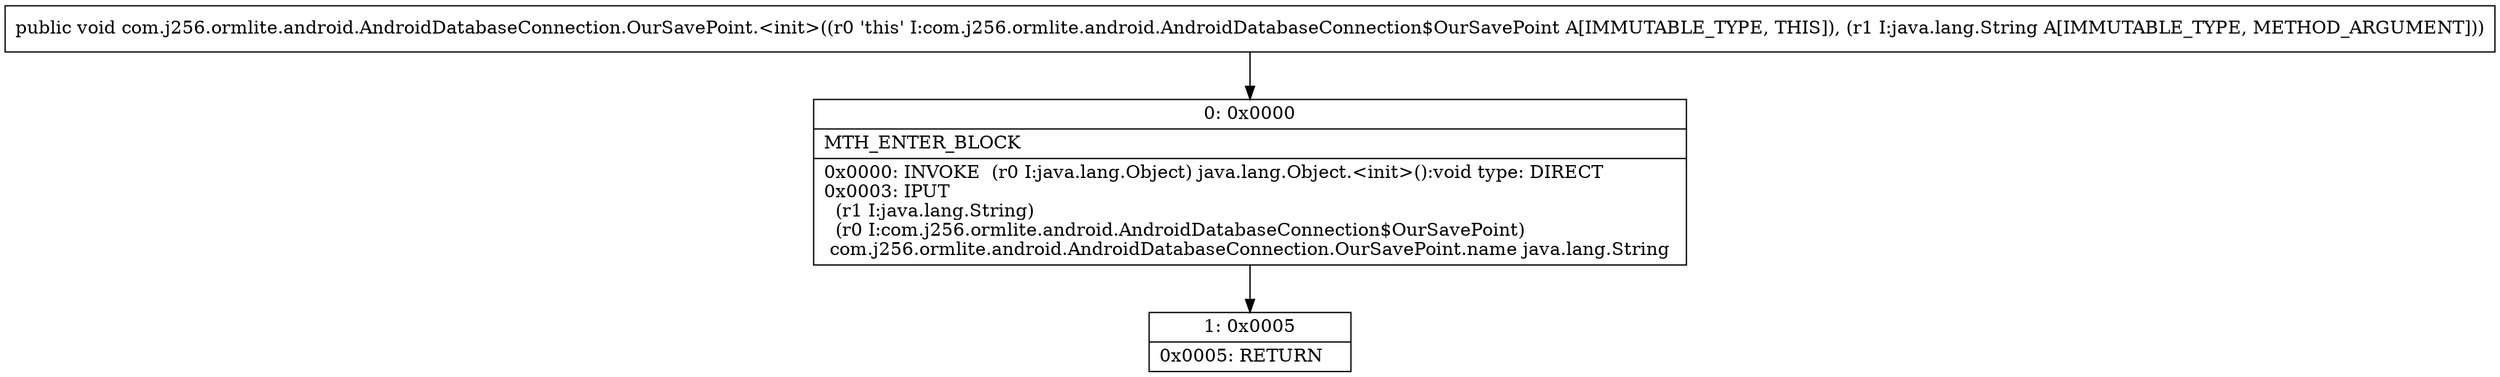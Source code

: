 digraph "CFG forcom.j256.ormlite.android.AndroidDatabaseConnection.OurSavePoint.\<init\>(Ljava\/lang\/String;)V" {
Node_0 [shape=record,label="{0\:\ 0x0000|MTH_ENTER_BLOCK\l|0x0000: INVOKE  (r0 I:java.lang.Object) java.lang.Object.\<init\>():void type: DIRECT \l0x0003: IPUT  \l  (r1 I:java.lang.String)\l  (r0 I:com.j256.ormlite.android.AndroidDatabaseConnection$OurSavePoint)\l com.j256.ormlite.android.AndroidDatabaseConnection.OurSavePoint.name java.lang.String \l}"];
Node_1 [shape=record,label="{1\:\ 0x0005|0x0005: RETURN   \l}"];
MethodNode[shape=record,label="{public void com.j256.ormlite.android.AndroidDatabaseConnection.OurSavePoint.\<init\>((r0 'this' I:com.j256.ormlite.android.AndroidDatabaseConnection$OurSavePoint A[IMMUTABLE_TYPE, THIS]), (r1 I:java.lang.String A[IMMUTABLE_TYPE, METHOD_ARGUMENT])) }"];
MethodNode -> Node_0;
Node_0 -> Node_1;
}

